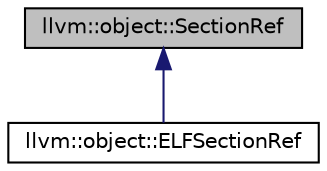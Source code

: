 digraph "llvm::object::SectionRef"
{
 // LATEX_PDF_SIZE
  bgcolor="transparent";
  edge [fontname="Helvetica",fontsize="10",labelfontname="Helvetica",labelfontsize="10"];
  node [fontname="Helvetica",fontsize="10",shape="box"];
  Node1 [label="llvm::object::SectionRef",height=0.2,width=0.4,color="black", fillcolor="grey75", style="filled", fontcolor="black",tooltip="This is a value type class that represents a single section in the list of sections in the object fil..."];
  Node1 -> Node2 [dir="back",color="midnightblue",fontsize="10",style="solid",fontname="Helvetica"];
  Node2 [label="llvm::object::ELFSectionRef",height=0.2,width=0.4,color="black",URL="$classllvm_1_1object_1_1ELFSectionRef.html",tooltip=" "];
}
